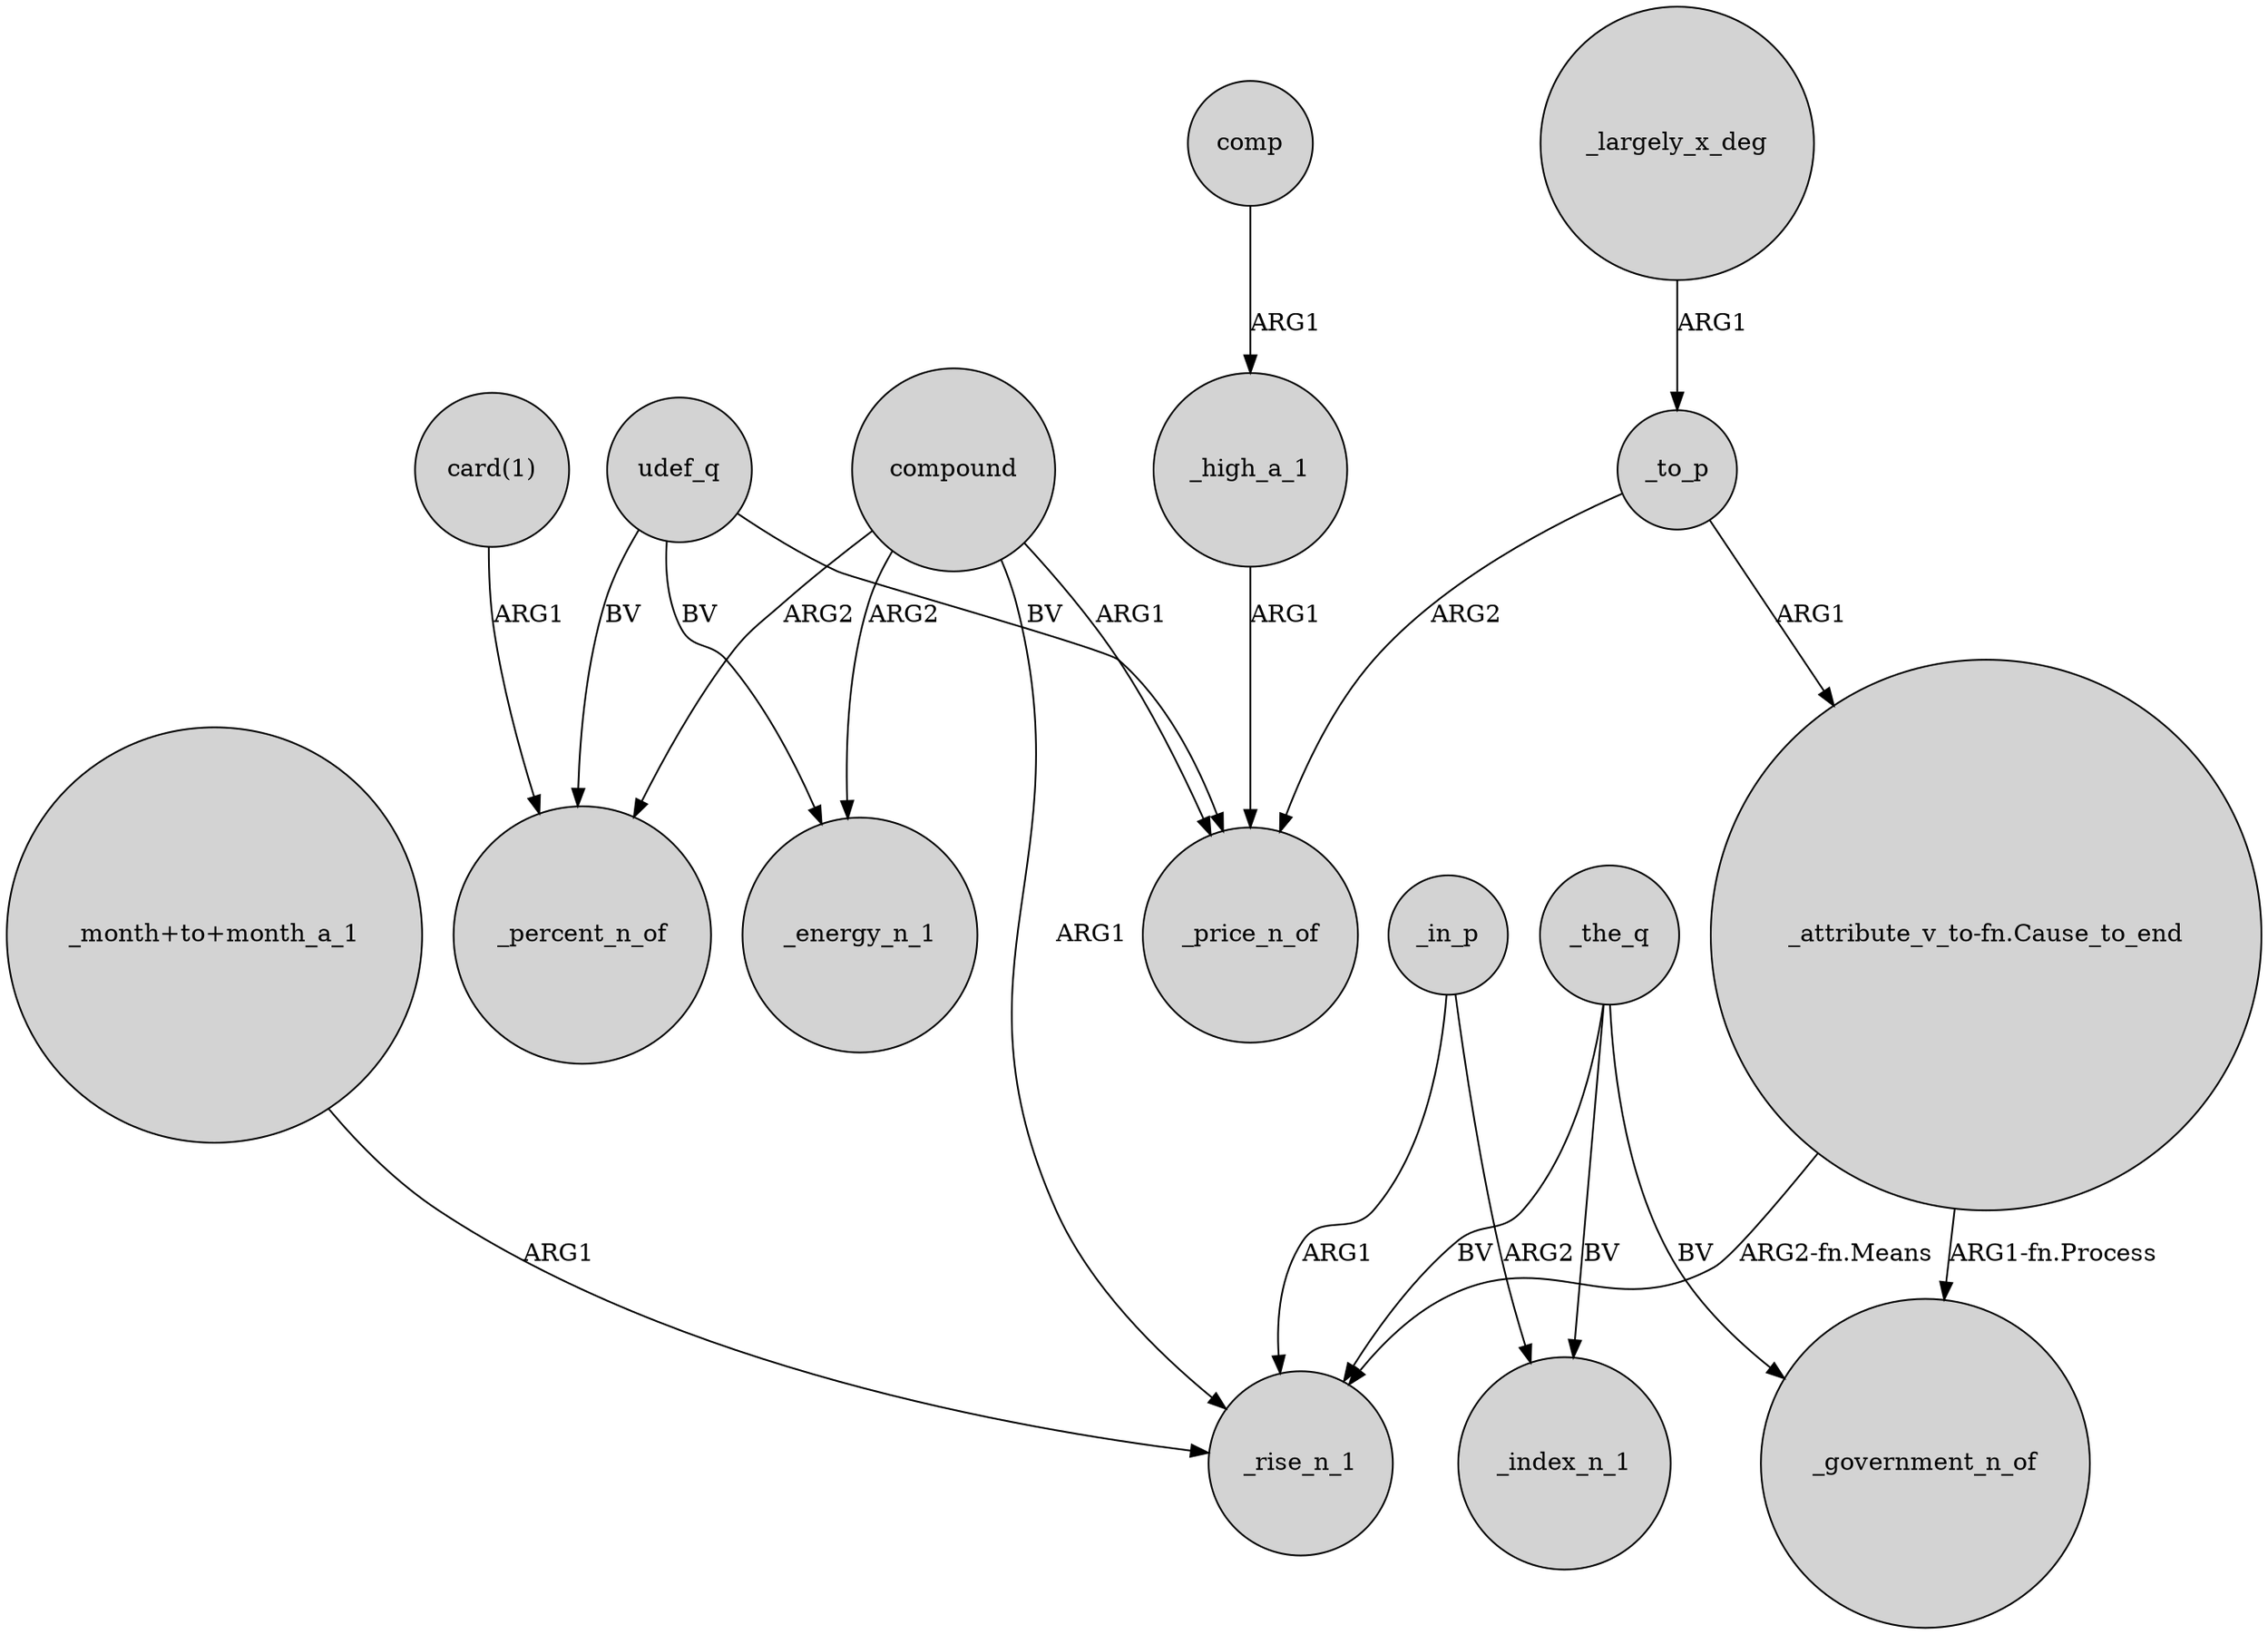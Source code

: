 digraph {
	node [shape=circle style=filled]
	compound -> _rise_n_1 [label=ARG1]
	"_month+to+month_a_1" -> _rise_n_1 [label=ARG1]
	udef_q -> _price_n_of [label=BV]
	_the_q -> _index_n_1 [label=BV]
	_in_p -> _index_n_1 [label=ARG2]
	_to_p -> "_attribute_v_to-fn.Cause_to_end" [label=ARG1]
	"_attribute_v_to-fn.Cause_to_end" -> _rise_n_1 [label="ARG2-fn.Means"]
	_high_a_1 -> _price_n_of [label=ARG1]
	udef_q -> _energy_n_1 [label=BV]
	"_attribute_v_to-fn.Cause_to_end" -> _government_n_of [label="ARG1-fn.Process"]
	udef_q -> _percent_n_of [label=BV]
	comp -> _high_a_1 [label=ARG1]
	compound -> _percent_n_of [label=ARG2]
	_the_q -> _rise_n_1 [label=BV]
	_largely_x_deg -> _to_p [label=ARG1]
	_the_q -> _government_n_of [label=BV]
	"card(1)" -> _percent_n_of [label=ARG1]
	compound -> _energy_n_1 [label=ARG2]
	_in_p -> _rise_n_1 [label=ARG1]
	compound -> _price_n_of [label=ARG1]
	_to_p -> _price_n_of [label=ARG2]
}
